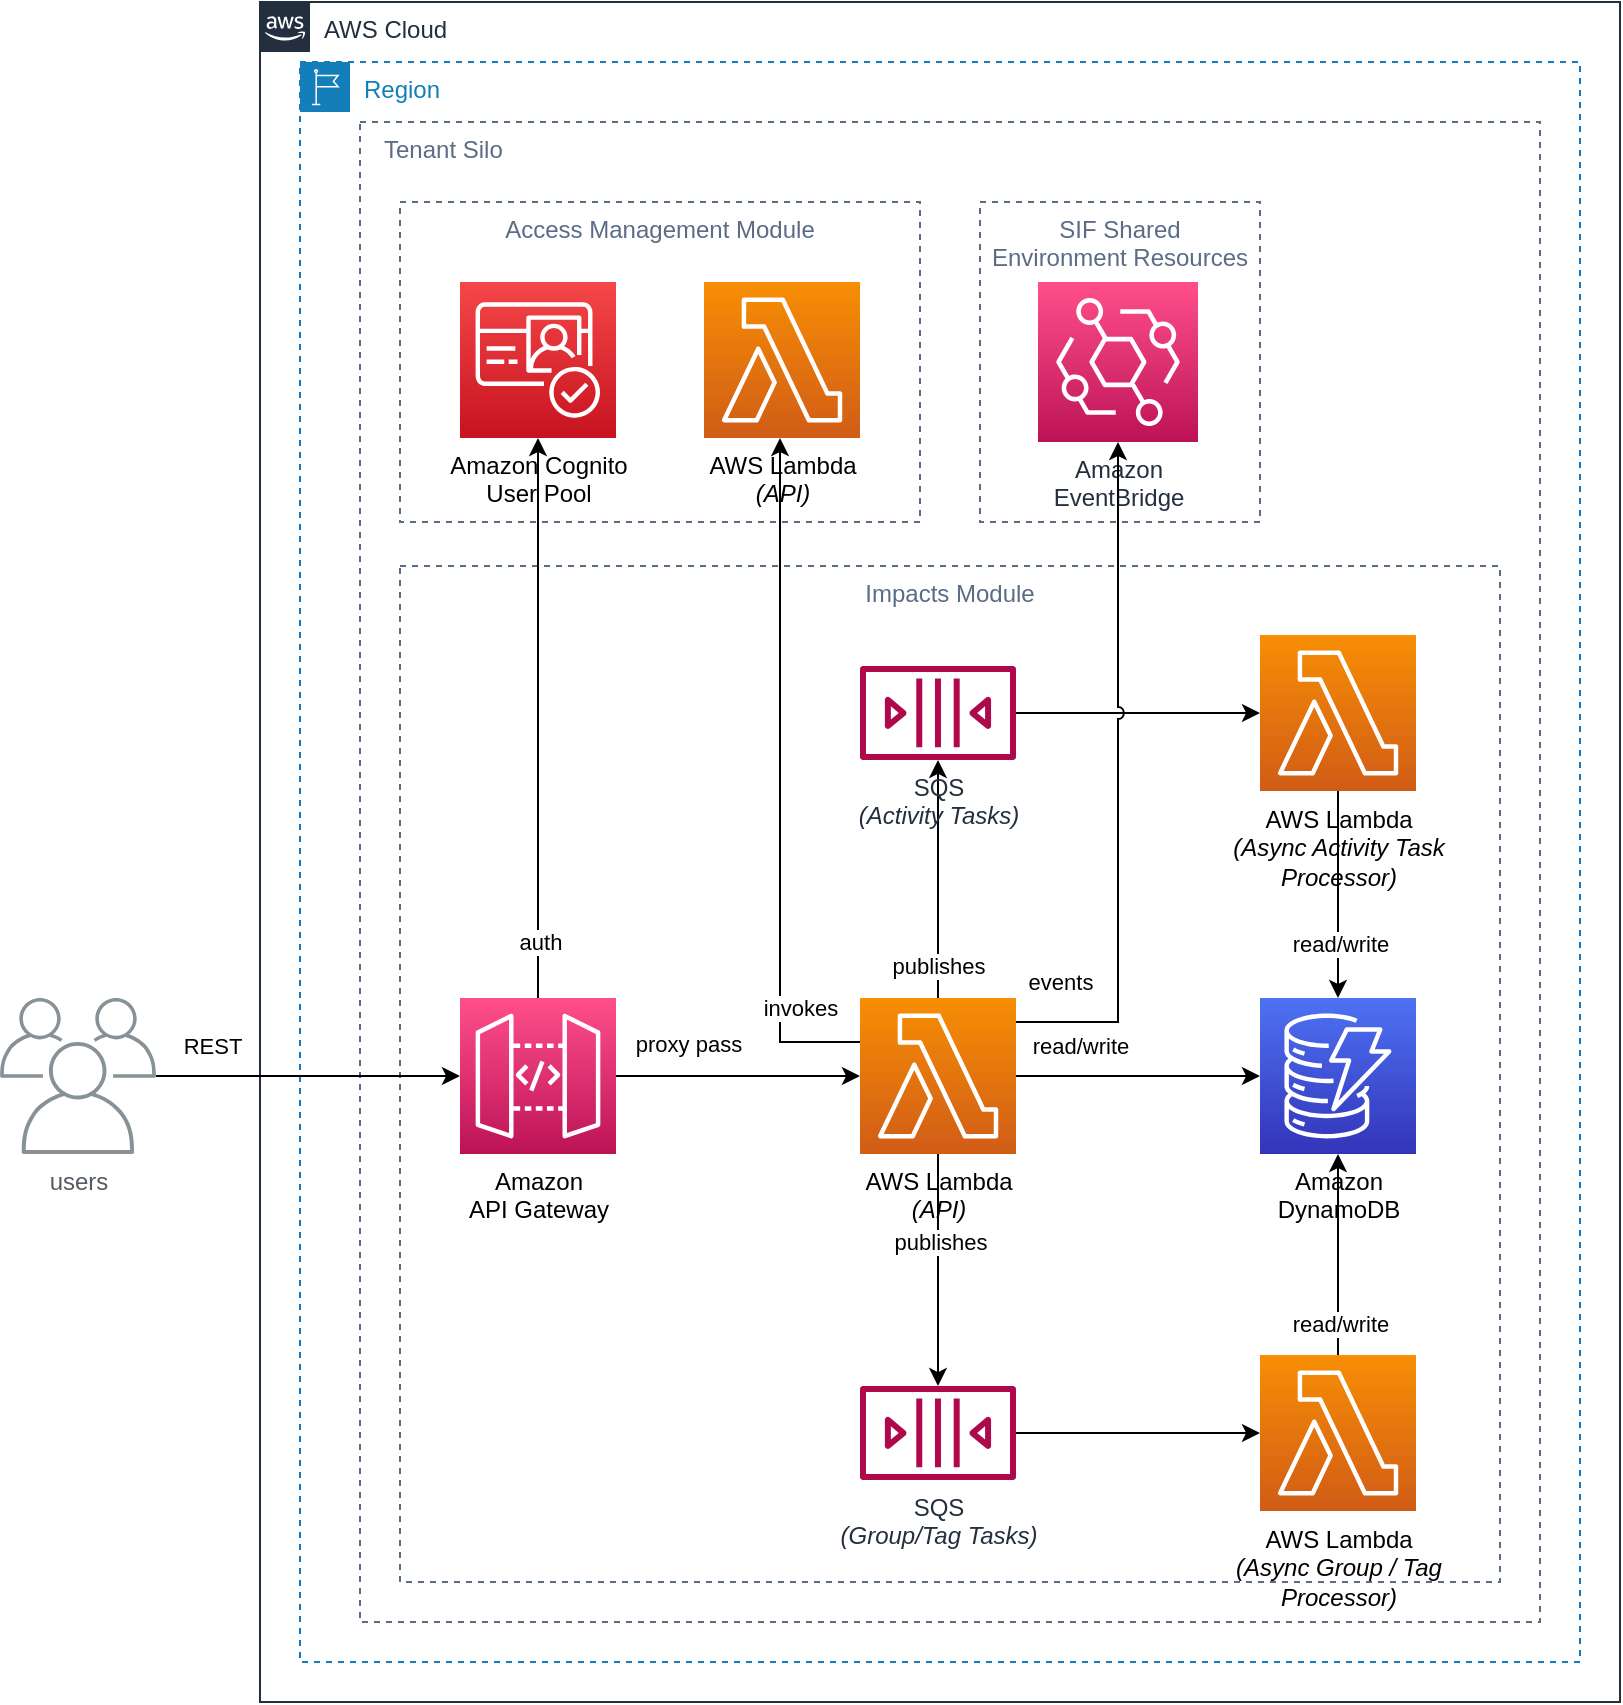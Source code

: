 <mxfile version="21.6.8" type="device" pages="2">
  <diagram id="DZq95CDJEcNnEX3gtbl7" name="physical-runtime">
    <mxGraphModel dx="754" dy="1627" grid="1" gridSize="10" guides="1" tooltips="1" connect="1" arrows="1" fold="1" page="1" pageScale="1" pageWidth="1100" pageHeight="850" background="#ffffff" math="0" shadow="0">
      <root>
        <mxCell id="0" />
        <mxCell id="1" parent="0" />
        <mxCell id="42" value="   Tenant Silo" style="fillColor=none;strokeColor=#5A6C86;dashed=1;verticalAlign=top;fontStyle=0;fontColor=#5A6C86;labelBackgroundColor=none;align=left;" parent="1" vertex="1">
          <mxGeometry x="210" y="50" width="590" height="750" as="geometry" />
        </mxCell>
        <mxCell id="43" value="Region" style="points=[[0,0],[0.25,0],[0.5,0],[0.75,0],[1,0],[1,0.25],[1,0.5],[1,0.75],[1,1],[0.75,1],[0.5,1],[0.25,1],[0,1],[0,0.75],[0,0.5],[0,0.25]];outlineConnect=0;gradientColor=none;html=1;whiteSpace=wrap;fontSize=12;fontStyle=0;container=1;pointerEvents=0;collapsible=0;recursiveResize=0;shape=mxgraph.aws4.group;grIcon=mxgraph.aws4.group_region;strokeColor=#147EBA;fillColor=none;verticalAlign=top;align=left;spacingLeft=30;fontColor=#147EBA;dashed=1;" parent="1" vertex="1">
          <mxGeometry x="180" y="20" width="640" height="800" as="geometry" />
        </mxCell>
        <mxCell id="44" value="AWS Cloud" style="points=[[0,0],[0.25,0],[0.5,0],[0.75,0],[1,0],[1,0.25],[1,0.5],[1,0.75],[1,1],[0.75,1],[0.5,1],[0.25,1],[0,1],[0,0.75],[0,0.5],[0,0.25]];outlineConnect=0;gradientColor=none;html=1;whiteSpace=wrap;fontSize=12;fontStyle=0;container=1;pointerEvents=0;collapsible=0;recursiveResize=0;shape=mxgraph.aws4.group;grIcon=mxgraph.aws4.group_aws_cloud_alt;strokeColor=#232F3E;fillColor=none;verticalAlign=top;align=left;spacingLeft=30;fontColor=#232F3E;dashed=0;" parent="1" vertex="1">
          <mxGeometry x="160" y="-10" width="680" height="850" as="geometry" />
        </mxCell>
        <mxCell id="aaWiERCUlSNiqH8K9m5D-63" value="Access Management Module" style="fillColor=none;strokeColor=#5A6C86;dashed=1;verticalAlign=top;fontStyle=0;fontColor=#5A6C86;labelBackgroundColor=none;" parent="44" vertex="1">
          <mxGeometry x="70" y="100" width="260" height="160" as="geometry" />
        </mxCell>
        <mxCell id="39" value="Impacts Module" style="fillColor=none;strokeColor=#5A6C86;dashed=1;verticalAlign=top;fontStyle=0;fontColor=#5A6C86;labelBackgroundColor=none;" parent="44" vertex="1">
          <mxGeometry x="70" y="282" width="550" height="508" as="geometry" />
        </mxCell>
        <mxCell id="28" value="read/write" style="edgeStyle=none;html=1;strokeColor=#000000;labelBackgroundColor=none;fontColor=#000000;" parent="44" source="24" target="27" edge="1">
          <mxGeometry x="-0.475" y="15" relative="1" as="geometry">
            <mxPoint as="offset" />
          </mxGeometry>
        </mxCell>
        <mxCell id="aaWiERCUlSNiqH8K9m5D-49" value="publishes" style="rounded=0;orthogonalLoop=1;jettySize=auto;html=1;" parent="44" source="24" target="aaWiERCUlSNiqH8K9m5D-46" edge="1">
          <mxGeometry x="-0.731" relative="1" as="geometry">
            <mxPoint as="offset" />
          </mxGeometry>
        </mxCell>
        <mxCell id="aaWiERCUlSNiqH8K9m5D-50" value="publishes" style="edgeStyle=none;rounded=0;orthogonalLoop=1;jettySize=auto;html=1;" parent="44" source="24" target="o31jzJOnQ2RsSFP5l26K-45" edge="1">
          <mxGeometry x="-0.241" y="1" relative="1" as="geometry">
            <mxPoint as="offset" />
          </mxGeometry>
        </mxCell>
        <mxCell id="CNiMXaQ_uTNjJSIBAIF0-45" value="invokes" style="edgeStyle=orthogonalEdgeStyle;rounded=0;orthogonalLoop=1;jettySize=auto;html=1;" parent="44" source="24" target="CNiMXaQ_uTNjJSIBAIF0-44" edge="1">
          <mxGeometry x="-0.668" y="-10" relative="1" as="geometry">
            <Array as="points">
              <mxPoint x="260" y="520" />
            </Array>
            <mxPoint as="offset" />
          </mxGeometry>
        </mxCell>
        <mxCell id="24" value="AWS Lambda&lt;br style=&quot;border-color: var(--border-color);&quot;&gt;&lt;i style=&quot;border-color: var(--border-color);&quot;&gt;(API)&lt;/i&gt;" style="sketch=0;points=[[0,0,0],[0.25,0,0],[0.5,0,0],[0.75,0,0],[1,0,0],[0,1,0],[0.25,1,0],[0.5,1,0],[0.75,1,0],[1,1,0],[0,0.25,0],[0,0.5,0],[0,0.75,0],[1,0.25,0],[1,0.5,0],[1,0.75,0]];outlineConnect=0;fontColor=#000000;gradientColor=#F78E04;gradientDirection=north;fillColor=#D05C17;strokeColor=#ffffff;dashed=0;verticalLabelPosition=bottom;verticalAlign=top;align=center;html=1;fontSize=12;fontStyle=0;aspect=fixed;shape=mxgraph.aws4.resourceIcon;resIcon=mxgraph.aws4.lambda;labelBackgroundColor=none;" parent="44" vertex="1">
          <mxGeometry x="300" y="498" width="78" height="78" as="geometry" />
        </mxCell>
        <mxCell id="26" value="proxy pass" style="edgeStyle=none;html=1;strokeColor=#000000;fontColor=#000000;labelBackgroundColor=none;" parent="44" source="25" target="24" edge="1">
          <mxGeometry x="-0.418" y="16" relative="1" as="geometry">
            <mxPoint x="261" y="527" as="targetPoint" />
            <mxPoint as="offset" />
          </mxGeometry>
        </mxCell>
        <mxCell id="aaWiERCUlSNiqH8K9m5D-60" value="auth" style="edgeStyle=none;rounded=0;orthogonalLoop=1;jettySize=auto;html=1;" parent="44" source="25" target="29" edge="1">
          <mxGeometry x="-0.8" y="-1" relative="1" as="geometry">
            <mxPoint x="139" y="270" as="targetPoint" />
            <mxPoint as="offset" />
          </mxGeometry>
        </mxCell>
        <mxCell id="25" value="Amazon&lt;br style=&quot;border-color: var(--border-color);&quot;&gt;API Gateway" style="sketch=0;points=[[0,0,0],[0.25,0,0],[0.5,0,0],[0.75,0,0],[1,0,0],[0,1,0],[0.25,1,0],[0.5,1,0],[0.75,1,0],[1,1,0],[0,0.25,0],[0,0.5,0],[0,0.75,0],[1,0.25,0],[1,0.5,0],[1,0.75,0]];outlineConnect=0;fontColor=#000000;gradientColor=#FF4F8B;gradientDirection=north;fillColor=#BC1356;strokeColor=#ffffff;dashed=0;verticalLabelPosition=bottom;verticalAlign=top;align=center;html=1;fontSize=12;fontStyle=0;aspect=fixed;shape=mxgraph.aws4.resourceIcon;resIcon=mxgraph.aws4.api_gateway;labelBackgroundColor=none;" parent="44" vertex="1">
          <mxGeometry x="100" y="498" width="78" height="78" as="geometry" />
        </mxCell>
        <mxCell id="41" value="REST" style="edgeStyle=none;html=1;labelBackgroundColor=none;fontColor=#000000;strokeColor=#000000;" parent="44" source="40" target="25" edge="1">
          <mxGeometry x="-0.633" y="15" relative="1" as="geometry">
            <mxPoint x="-20" y="507" as="targetPoint" />
            <mxPoint as="offset" />
          </mxGeometry>
        </mxCell>
        <mxCell id="40" value="users" style="sketch=0;outlineConnect=0;gradientColor=none;fontColor=#545B64;strokeColor=none;fillColor=#879196;dashed=0;verticalLabelPosition=bottom;verticalAlign=top;align=center;html=1;fontSize=12;fontStyle=0;aspect=fixed;shape=mxgraph.aws4.illustration_users;pointerEvents=1;labelBackgroundColor=none;" parent="44" vertex="1">
          <mxGeometry x="-130" y="498" width="78" height="78" as="geometry" />
        </mxCell>
        <mxCell id="29" value="Amazon Cognito&lt;br style=&quot;border-color: var(--border-color);&quot;&gt;User Pool" style="sketch=0;points=[[0,0,0],[0.25,0,0],[0.5,0,0],[0.75,0,0],[1,0,0],[0,1,0],[0.25,1,0],[0.5,1,0],[0.75,1,0],[1,1,0],[0,0.25,0],[0,0.5,0],[0,0.75,0],[1,0.25,0],[1,0.5,0],[1,0.75,0]];outlineConnect=0;fontColor=#000000;gradientColor=#F54749;gradientDirection=north;fillColor=#C7131F;strokeColor=#ffffff;dashed=0;verticalLabelPosition=bottom;verticalAlign=top;align=center;html=1;fontSize=12;fontStyle=0;aspect=fixed;shape=mxgraph.aws4.resourceIcon;resIcon=mxgraph.aws4.cognito;labelBackgroundColor=none;" parent="44" vertex="1">
          <mxGeometry x="100" y="140" width="78" height="78" as="geometry" />
        </mxCell>
        <mxCell id="27" value="Amazon&lt;br style=&quot;border-color: var(--border-color);&quot;&gt;DynamoDB" style="sketch=0;points=[[0,0,0],[0.25,0,0],[0.5,0,0],[0.75,0,0],[1,0,0],[0,1,0],[0.25,1,0],[0.5,1,0],[0.75,1,0],[1,1,0],[0,0.25,0],[0,0.5,0],[0,0.75,0],[1,0.25,0],[1,0.5,0],[1,0.75,0]];outlineConnect=0;fontColor=#000000;gradientColor=#4D72F3;gradientDirection=north;fillColor=#3334B9;strokeColor=#ffffff;dashed=0;verticalLabelPosition=bottom;verticalAlign=top;align=center;html=1;fontSize=12;fontStyle=0;aspect=fixed;shape=mxgraph.aws4.resourceIcon;resIcon=mxgraph.aws4.dynamodb;labelBackgroundColor=none;" parent="44" vertex="1">
          <mxGeometry x="500" y="498" width="78" height="78" as="geometry" />
        </mxCell>
        <mxCell id="aaWiERCUlSNiqH8K9m5D-46" value="SQS&lt;br style=&quot;border-color: var(--border-color);&quot;&gt;&lt;i style=&quot;border-color: var(--border-color);&quot;&gt;(Activity Tasks)&lt;/i&gt;" style="sketch=0;outlineConnect=0;fontColor=#232F3E;gradientColor=none;fillColor=#B0084D;strokeColor=none;dashed=0;verticalLabelPosition=bottom;verticalAlign=top;align=center;html=1;fontSize=12;fontStyle=0;aspect=fixed;pointerEvents=1;shape=mxgraph.aws4.queue;" parent="44" vertex="1">
          <mxGeometry x="300" y="332" width="78" height="47" as="geometry" />
        </mxCell>
        <mxCell id="qqQo_GVdJuxHSNRaLkak-44" style="edgeStyle=orthogonalEdgeStyle;rounded=0;orthogonalLoop=1;jettySize=auto;html=1;" parent="44" source="o31jzJOnQ2RsSFP5l26K-45" target="o31jzJOnQ2RsSFP5l26K-48" edge="1">
          <mxGeometry relative="1" as="geometry" />
        </mxCell>
        <mxCell id="o31jzJOnQ2RsSFP5l26K-45" value="SQS&lt;br style=&quot;border-color: var(--border-color);&quot;&gt;&lt;i style=&quot;border-color: var(--border-color);&quot;&gt;(Group/Tag Tasks)&lt;/i&gt;" style="sketch=0;outlineConnect=0;fontColor=#232F3E;gradientColor=none;fillColor=#B0084D;strokeColor=none;dashed=0;verticalLabelPosition=bottom;verticalAlign=top;align=center;html=1;fontSize=12;fontStyle=0;aspect=fixed;pointerEvents=1;shape=mxgraph.aws4.queue;" parent="44" vertex="1">
          <mxGeometry x="300" y="692" width="78" height="47" as="geometry" />
        </mxCell>
        <mxCell id="o31jzJOnQ2RsSFP5l26K-46" value="AWS Lambda&lt;br&gt;&lt;i&gt;(Async Activity Task&lt;br&gt;Processor)&lt;/i&gt;" style="sketch=0;points=[[0,0,0],[0.25,0,0],[0.5,0,0],[0.75,0,0],[1,0,0],[0,1,0],[0.25,1,0],[0.5,1,0],[0.75,1,0],[1,1,0],[0,0.25,0],[0,0.5,0],[0,0.75,0],[1,0.25,0],[1,0.5,0],[1,0.75,0]];outlineConnect=0;fontColor=#000000;gradientColor=#F78E04;gradientDirection=north;fillColor=#D05C17;strokeColor=#ffffff;dashed=0;verticalLabelPosition=bottom;verticalAlign=top;align=center;html=1;fontSize=12;fontStyle=0;aspect=fixed;shape=mxgraph.aws4.resourceIcon;resIcon=mxgraph.aws4.lambda;labelBackgroundColor=none;" parent="44" vertex="1">
          <mxGeometry x="500" y="316.5" width="78" height="78" as="geometry" />
        </mxCell>
        <mxCell id="aaWiERCUlSNiqH8K9m5D-53" style="edgeStyle=none;rounded=0;orthogonalLoop=1;jettySize=auto;html=1;" parent="44" source="aaWiERCUlSNiqH8K9m5D-46" target="o31jzJOnQ2RsSFP5l26K-46" edge="1">
          <mxGeometry relative="1" as="geometry" />
        </mxCell>
        <mxCell id="aaWiERCUlSNiqH8K9m5D-59" value="read/write" style="edgeStyle=none;rounded=0;orthogonalLoop=1;jettySize=auto;html=1;" parent="44" source="o31jzJOnQ2RsSFP5l26K-46" target="27" edge="1">
          <mxGeometry x="0.459" y="1" relative="1" as="geometry">
            <mxPoint y="1" as="offset" />
          </mxGeometry>
        </mxCell>
        <mxCell id="aaWiERCUlSNiqH8K9m5D-58" value="read/write" style="edgeStyle=none;rounded=0;orthogonalLoop=1;jettySize=auto;html=1;" parent="44" source="o31jzJOnQ2RsSFP5l26K-48" target="27" edge="1">
          <mxGeometry x="-0.672" y="-1" relative="1" as="geometry">
            <mxPoint y="1" as="offset" />
          </mxGeometry>
        </mxCell>
        <mxCell id="o31jzJOnQ2RsSFP5l26K-48" value="AWS Lambda&lt;br style=&quot;border-color: var(--border-color);&quot;&gt;&lt;i style=&quot;border-color: var(--border-color);&quot;&gt;(Async Group / Tag&lt;br style=&quot;border-color: var(--border-color);&quot;&gt;Processor)&lt;/i&gt;" style="sketch=0;points=[[0,0,0],[0.25,0,0],[0.5,0,0],[0.75,0,0],[1,0,0],[0,1,0],[0.25,1,0],[0.5,1,0],[0.75,1,0],[1,1,0],[0,0.25,0],[0,0.5,0],[0,0.75,0],[1,0.25,0],[1,0.5,0],[1,0.75,0]];outlineConnect=0;fontColor=#000000;gradientColor=#F78E04;gradientDirection=north;fillColor=#D05C17;strokeColor=#ffffff;dashed=0;verticalLabelPosition=bottom;verticalAlign=top;align=center;html=1;fontSize=12;fontStyle=0;aspect=fixed;shape=mxgraph.aws4.resourceIcon;resIcon=mxgraph.aws4.lambda;labelBackgroundColor=none;" parent="44" vertex="1">
          <mxGeometry x="500" y="676.5" width="78" height="78" as="geometry" />
        </mxCell>
        <mxCell id="CNiMXaQ_uTNjJSIBAIF0-44" value="AWS Lambda&lt;br style=&quot;border-color: var(--border-color);&quot;&gt;&lt;i style=&quot;border-color: var(--border-color);&quot;&gt;(API)&lt;/i&gt;" style="sketch=0;points=[[0,0,0],[0.25,0,0],[0.5,0,0],[0.75,0,0],[1,0,0],[0,1,0],[0.25,1,0],[0.5,1,0],[0.75,1,0],[1,1,0],[0,0.25,0],[0,0.5,0],[0,0.75,0],[1,0.25,0],[1,0.5,0],[1,0.75,0]];outlineConnect=0;fontColor=#000000;gradientColor=#F78E04;gradientDirection=north;fillColor=#D05C17;strokeColor=#ffffff;dashed=0;verticalLabelPosition=bottom;verticalAlign=top;align=center;html=1;fontSize=12;fontStyle=0;aspect=fixed;shape=mxgraph.aws4.resourceIcon;resIcon=mxgraph.aws4.lambda;labelBackgroundColor=none;" parent="44" vertex="1">
          <mxGeometry x="222" y="140" width="78" height="78" as="geometry" />
        </mxCell>
        <mxCell id="CNiMXaQ_uTNjJSIBAIF0-46" value="SIF Shared&#xa;Environment Resources" style="fillColor=none;strokeColor=#5A6C86;dashed=1;verticalAlign=top;fontStyle=0;fontColor=#5A6C86;labelBackgroundColor=none;" parent="1" vertex="1">
          <mxGeometry x="520" y="90" width="140" height="160" as="geometry" />
        </mxCell>
        <mxCell id="CNiMXaQ_uTNjJSIBAIF0-47" value="Amazon&lt;br style=&quot;border-color: var(--border-color);&quot;&gt;EventBridge" style="sketch=0;points=[[0,0,0],[0.25,0,0],[0.5,0,0],[0.75,0,0],[1,0,0],[0,1,0],[0.25,1,0],[0.5,1,0],[0.75,1,0],[1,1,0],[0,0.25,0],[0,0.5,0],[0,0.75,0],[1,0.25,0],[1,0.5,0],[1,0.75,0]];outlineConnect=0;fontColor=#232F3E;gradientColor=#FF4F8B;gradientDirection=north;fillColor=#BC1356;strokeColor=#ffffff;dashed=0;verticalLabelPosition=bottom;verticalAlign=top;align=center;html=1;fontSize=12;fontStyle=0;aspect=fixed;shape=mxgraph.aws4.resourceIcon;resIcon=mxgraph.aws4.eventbridge;" parent="1" vertex="1">
          <mxGeometry x="549" y="130" width="80" height="80" as="geometry" />
        </mxCell>
        <mxCell id="CNiMXaQ_uTNjJSIBAIF0-48" value="events" style="edgeStyle=orthogonalEdgeStyle;rounded=0;orthogonalLoop=1;jettySize=auto;html=1;jumpStyle=arc;" parent="1" source="24" target="CNiMXaQ_uTNjJSIBAIF0-47" edge="1">
          <mxGeometry x="-0.871" y="20" relative="1" as="geometry">
            <Array as="points">
              <mxPoint x="589" y="500" />
            </Array>
            <mxPoint as="offset" />
          </mxGeometry>
        </mxCell>
      </root>
    </mxGraphModel>
  </diagram>
  <diagram id="nciGAq8Cf_bisqND-OEC" name="physical-deployment">
    <mxGraphModel dx="754" dy="1627" grid="1" gridSize="10" guides="1" tooltips="1" connect="1" arrows="1" fold="1" page="1" pageScale="1" pageWidth="1100" pageHeight="850" math="0" shadow="0">
      <root>
        <mxCell id="0" />
        <mxCell id="1" parent="0" />
        <mxCell id="MaESYQvMZ-KVtAKj_bNN-1" value="   Tenant Silo" style="fillColor=none;strokeColor=#5A6C86;dashed=1;verticalAlign=top;fontStyle=0;fontColor=#5A6C86;labelBackgroundColor=none;align=left;" parent="1" vertex="1">
          <mxGeometry x="201" y="50" width="559" height="420" as="geometry" />
        </mxCell>
        <mxCell id="MaESYQvMZ-KVtAKj_bNN-2" value="Impacts Module" style="fillColor=none;strokeColor=#5A6C86;dashed=1;verticalAlign=top;fontStyle=0;fontColor=#5A6C86;labelBackgroundColor=none;" parent="1" vertex="1">
          <mxGeometry x="220" y="80" width="520" height="370" as="geometry" />
        </mxCell>
        <mxCell id="MaESYQvMZ-KVtAKj_bNN-11" value="CDK DEPLOY" style="edgeStyle=none;html=1;labelBackgroundColor=none;fontColor=#000000;strokeColor=#000000;" parent="1" source="MaESYQvMZ-KVtAKj_bNN-12" edge="1">
          <mxGeometry x="-0.395" y="15" relative="1" as="geometry">
            <mxPoint x="250" y="335" as="targetPoint" />
            <mxPoint as="offset" />
          </mxGeometry>
        </mxCell>
        <mxCell id="MaESYQvMZ-KVtAKj_bNN-12" value="users" style="sketch=0;outlineConnect=0;gradientColor=none;fontColor=#545B64;strokeColor=none;fillColor=#879196;dashed=0;verticalLabelPosition=bottom;verticalAlign=top;align=center;html=1;fontSize=12;fontStyle=0;aspect=fixed;shape=mxgraph.aws4.illustration_users;pointerEvents=1;labelBackgroundColor=none;" parent="1" vertex="1">
          <mxGeometry y="296" width="78" height="78" as="geometry" />
        </mxCell>
        <mxCell id="MaESYQvMZ-KVtAKj_bNN-13" value="Region" style="points=[[0,0],[0.25,0],[0.5,0],[0.75,0],[1,0],[1,0.25],[1,0.5],[1,0.75],[1,1],[0.75,1],[0.5,1],[0.25,1],[0,1],[0,0.75],[0,0.5],[0,0.25]];outlineConnect=0;gradientColor=none;html=1;whiteSpace=wrap;fontSize=12;fontStyle=0;container=1;pointerEvents=0;collapsible=0;recursiveResize=0;shape=mxgraph.aws4.group;grIcon=mxgraph.aws4.group_region;strokeColor=#147EBA;fillColor=none;verticalAlign=top;align=left;spacingLeft=30;fontColor=#147EBA;dashed=1;" parent="1" vertex="1">
          <mxGeometry x="180" y="20" width="600" height="470" as="geometry" />
        </mxCell>
        <mxCell id="MaESYQvMZ-KVtAKj_bNN-14" value="AWS Cloud" style="points=[[0,0],[0.25,0],[0.5,0],[0.75,0],[1,0],[1,0.25],[1,0.5],[1,0.75],[1,1],[0.75,1],[0.5,1],[0.25,1],[0,1],[0,0.75],[0,0.5],[0,0.25]];outlineConnect=0;gradientColor=none;html=1;whiteSpace=wrap;fontSize=12;fontStyle=0;container=1;pointerEvents=0;collapsible=0;recursiveResize=0;shape=mxgraph.aws4.group;grIcon=mxgraph.aws4.group_aws_cloud_alt;strokeColor=#232F3E;fillColor=none;verticalAlign=top;align=left;spacingLeft=30;fontColor=#232F3E;dashed=0;" parent="1" vertex="1">
          <mxGeometry x="160" y="-10" width="640" height="520" as="geometry" />
        </mxCell>
        <mxCell id="MaESYQvMZ-KVtAKj_bNN-18" value="AWS Systems Manager&lt;br style=&quot;border-color: var(--border-color);&quot;&gt;&lt;i style=&quot;border-color: var(--border-color);&quot;&gt;(Config)&lt;/i&gt;" style="sketch=0;outlineConnect=0;fontColor=#232F3E;gradientColor=none;fillColor=#B0084D;strokeColor=none;dashed=0;verticalLabelPosition=bottom;verticalAlign=top;align=center;html=1;fontSize=12;fontStyle=0;aspect=fixed;pointerEvents=1;shape=mxgraph.aws4.parameter_store;" parent="MaESYQvMZ-KVtAKj_bNN-14" vertex="1">
          <mxGeometry x="101.5" y="120" width="75" height="78" as="geometry" />
        </mxCell>
        <mxCell id="L6Fsh915xMBsslGw0S4I-8" value="invokes" style="edgeStyle=orthogonalEdgeStyle;rounded=0;orthogonalLoop=1;jettySize=auto;html=1;" parent="MaESYQvMZ-KVtAKj_bNN-14" source="MaESYQvMZ-KVtAKj_bNN-20" target="L6Fsh915xMBsslGw0S4I-4" edge="1">
          <mxGeometry relative="1" as="geometry" />
        </mxCell>
        <mxCell id="MaESYQvMZ-KVtAKj_bNN-20" value="AWS CloudFormation" style="sketch=0;points=[[0,0,0],[0.25,0,0],[0.5,0,0],[0.75,0,0],[1,0,0],[0,1,0],[0.25,1,0],[0.5,1,0],[0.75,1,0],[1,1,0],[0,0.25,0],[0,0.5,0],[0,0.75,0],[1,0.25,0],[1,0.5,0],[1,0.75,0]];points=[[0,0,0],[0.25,0,0],[0.5,0,0],[0.75,0,0],[1,0,0],[0,1,0],[0.25,1,0],[0.5,1,0],[0.75,1,0],[1,1,0],[0,0.25,0],[0,0.5,0],[0,0.75,0],[1,0.25,0],[1,0.5,0],[1,0.75,0]];outlineConnect=0;fontColor=#232F3E;gradientColor=#F34482;gradientDirection=north;fillColor=#BC1356;strokeColor=#ffffff;dashed=0;verticalLabelPosition=bottom;verticalAlign=top;align=center;html=1;fontSize=12;fontStyle=0;aspect=fixed;shape=mxgraph.aws4.resourceIcon;resIcon=mxgraph.aws4.cloudformation;" parent="MaESYQvMZ-KVtAKj_bNN-14" vertex="1">
          <mxGeometry x="100" y="311" width="78" height="78" as="geometry" />
        </mxCell>
        <mxCell id="MaESYQvMZ-KVtAKj_bNN-19" value="store" style="edgeStyle=orthogonalEdgeStyle;rounded=0;orthogonalLoop=1;jettySize=auto;html=1;" parent="MaESYQvMZ-KVtAKj_bNN-14" source="MaESYQvMZ-KVtAKj_bNN-20" target="MaESYQvMZ-KVtAKj_bNN-18" edge="1">
          <mxGeometry x="-0.633" y="-1" relative="1" as="geometry">
            <Array as="points" />
            <mxPoint as="offset" />
          </mxGeometry>
        </mxCell>
        <mxCell id="L6Fsh915xMBsslGw0S4I-4" value="AWS Lambda&lt;br style=&quot;border-color: var(--border-color);&quot;&gt;&lt;i style=&quot;border-color: var(--border-color);&quot;&gt;(Log Retention&lt;br style=&quot;border-color: var(--border-color);&quot;&gt;Management)&lt;/i&gt;" style="sketch=0;points=[[0,0,0],[0.25,0,0],[0.5,0,0],[0.75,0,0],[1,0,0],[0,1,0],[0.25,1,0],[0.5,1,0],[0.75,1,0],[1,1,0],[0,0.25,0],[0,0.5,0],[0,0.75,0],[1,0.25,0],[1,0.5,0],[1,0.75,0]];outlineConnect=0;fontColor=#000000;gradientColor=#F78E04;gradientDirection=north;fillColor=#D05C17;strokeColor=#ffffff;dashed=0;verticalLabelPosition=bottom;verticalAlign=top;align=center;html=1;fontSize=12;fontStyle=0;aspect=fixed;shape=mxgraph.aws4.resourceIcon;resIcon=mxgraph.aws4.lambda;labelBackgroundColor=none;" parent="MaESYQvMZ-KVtAKj_bNN-14" vertex="1">
          <mxGeometry x="280" y="311" width="78" height="78" as="geometry" />
        </mxCell>
        <mxCell id="L6Fsh915xMBsslGw0S4I-5" value="Amazon CloudWatch&lt;br style=&quot;border-color: var(--border-color);&quot;&gt;&lt;i style=&quot;border-color: var(--border-color);&quot;&gt;(App Logs)&lt;/i&gt;" style="sketch=0;outlineConnect=0;fontColor=#232F3E;gradientColor=none;fillColor=#B0084D;strokeColor=none;dashed=0;verticalLabelPosition=bottom;verticalAlign=top;align=center;html=1;fontSize=12;fontStyle=0;aspect=fixed;pointerEvents=1;shape=mxgraph.aws4.logs;" parent="1" vertex="1">
          <mxGeometry x="630" y="306" width="78" height="58" as="geometry" />
        </mxCell>
        <mxCell id="L6Fsh915xMBsslGw0S4I-6" value="configures" style="edgeStyle=orthogonalEdgeStyle;rounded=0;orthogonalLoop=1;jettySize=auto;html=1;" parent="1" source="L6Fsh915xMBsslGw0S4I-4" target="L6Fsh915xMBsslGw0S4I-5" edge="1">
          <mxGeometry relative="1" as="geometry" />
        </mxCell>
      </root>
    </mxGraphModel>
  </diagram>
</mxfile>
